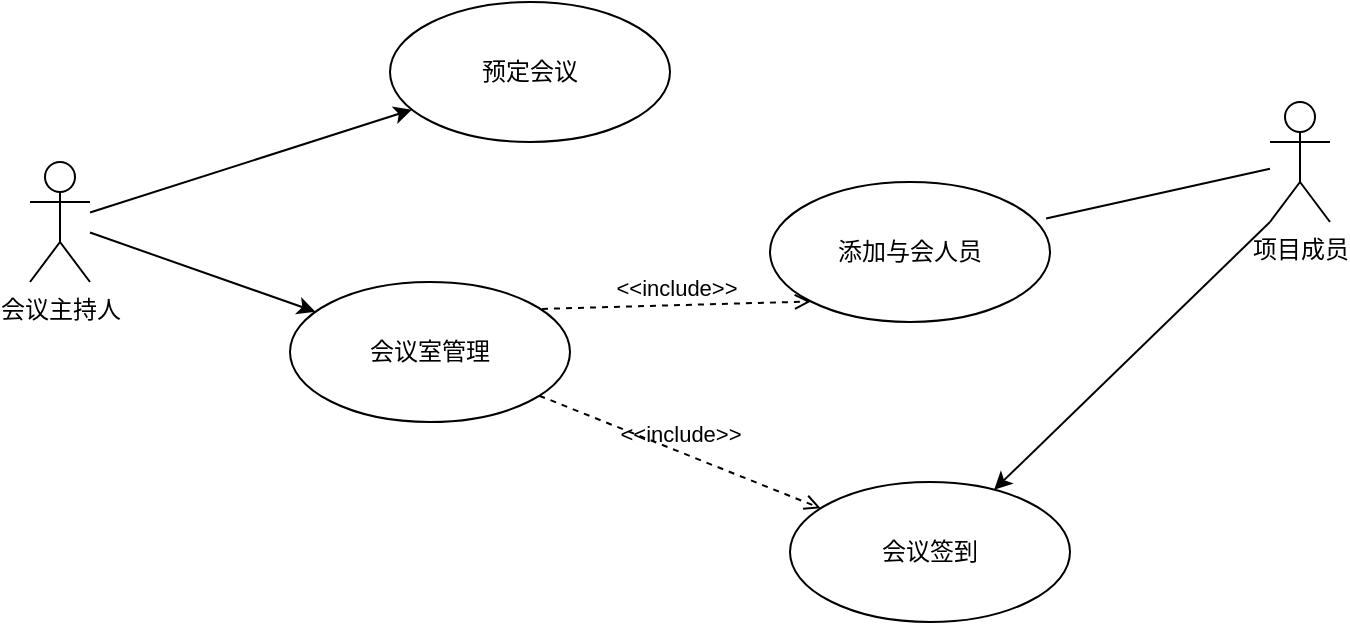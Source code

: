 <mxfile version="22.1.2" type="device">
  <diagram name="第 1 页" id="wVpAYVqgKlU2BSyeh4Ir">
    <mxGraphModel dx="964" dy="657" grid="1" gridSize="10" guides="1" tooltips="1" connect="1" arrows="1" fold="1" page="1" pageScale="1" pageWidth="827" pageHeight="1169" math="0" shadow="0">
      <root>
        <mxCell id="0" />
        <mxCell id="1" parent="0" />
        <mxCell id="Td3LOWsatYxlO6JrIiXO-4" value="&lt;font style=&quot;vertical-align: inherit;&quot;&gt;&lt;font style=&quot;vertical-align: inherit;&quot;&gt;预定会议&lt;br&gt;&lt;/font&gt;&lt;/font&gt;" style="ellipse;whiteSpace=wrap;html=1;" parent="1" vertex="1">
          <mxGeometry x="300" y="170" width="140" height="70" as="geometry" />
        </mxCell>
        <mxCell id="Td3LOWsatYxlO6JrIiXO-5" value="&lt;font style=&quot;vertical-align: inherit;&quot;&gt;&lt;font style=&quot;vertical-align: inherit;&quot;&gt;&lt;font style=&quot;vertical-align: inherit;&quot;&gt;&lt;font style=&quot;vertical-align: inherit;&quot;&gt;会议室管理&lt;/font&gt;&lt;/font&gt;&lt;br&gt;&lt;/font&gt;&lt;/font&gt;" style="ellipse;whiteSpace=wrap;html=1;" parent="1" vertex="1">
          <mxGeometry x="250" y="310" width="140" height="70" as="geometry" />
        </mxCell>
        <mxCell id="V7-b6AJY9DbrneXbvsfE-7" style="rounded=0;orthogonalLoop=1;jettySize=auto;html=1;" parent="1" source="V7-b6AJY9DbrneXbvsfE-1" target="Td3LOWsatYxlO6JrIiXO-5" edge="1">
          <mxGeometry relative="1" as="geometry" />
        </mxCell>
        <mxCell id="V7-b6AJY9DbrneXbvsfE-10" style="rounded=0;orthogonalLoop=1;jettySize=auto;html=1;" parent="1" source="V7-b6AJY9DbrneXbvsfE-1" target="Td3LOWsatYxlO6JrIiXO-4" edge="1">
          <mxGeometry relative="1" as="geometry" />
        </mxCell>
        <mxCell id="V7-b6AJY9DbrneXbvsfE-1" value="会议主持人&lt;br&gt;" style="shape=umlActor;verticalLabelPosition=bottom;verticalAlign=top;html=1;outlineConnect=0;" parent="1" vertex="1">
          <mxGeometry x="120" y="250" width="30" height="60" as="geometry" />
        </mxCell>
        <mxCell id="V7-b6AJY9DbrneXbvsfE-8" value="会议签到" style="ellipse;whiteSpace=wrap;html=1;" parent="1" vertex="1">
          <mxGeometry x="500" y="410" width="140" height="70" as="geometry" />
        </mxCell>
        <mxCell id="V7-b6AJY9DbrneXbvsfE-9" value="&amp;lt;&amp;lt;include&amp;gt;&amp;gt;" style="html=1;verticalAlign=bottom;labelBackgroundColor=none;endArrow=open;endFill=0;dashed=1;rounded=0;" parent="1" source="Td3LOWsatYxlO6JrIiXO-5" target="V7-b6AJY9DbrneXbvsfE-8" edge="1">
          <mxGeometry width="160" relative="1" as="geometry">
            <mxPoint x="440" y="350" as="sourcePoint" />
            <mxPoint x="530" y="340" as="targetPoint" />
          </mxGeometry>
        </mxCell>
        <mxCell id="V7-b6AJY9DbrneXbvsfE-19" style="rounded=0;orthogonalLoop=1;jettySize=auto;html=1;exitX=0;exitY=1;exitDx=0;exitDy=0;exitPerimeter=0;" parent="1" source="V7-b6AJY9DbrneXbvsfE-11" target="V7-b6AJY9DbrneXbvsfE-8" edge="1">
          <mxGeometry relative="1" as="geometry" />
        </mxCell>
        <mxCell id="V7-b6AJY9DbrneXbvsfE-11" value="项目成员" style="shape=umlActor;verticalLabelPosition=bottom;verticalAlign=top;html=1;" parent="1" vertex="1">
          <mxGeometry x="740" y="220" width="30" height="60" as="geometry" />
        </mxCell>
        <mxCell id="V7-b6AJY9DbrneXbvsfE-16" value="添加与会人员" style="ellipse;whiteSpace=wrap;html=1;" parent="1" vertex="1">
          <mxGeometry x="490" y="260" width="140" height="70" as="geometry" />
        </mxCell>
        <mxCell id="V7-b6AJY9DbrneXbvsfE-17" value="&amp;lt;&amp;lt;include&amp;gt;&amp;gt;" style="html=1;verticalAlign=bottom;labelBackgroundColor=none;endArrow=open;endFill=0;dashed=1;rounded=0;exitX=0.9;exitY=0.192;exitDx=0;exitDy=0;exitPerimeter=0;entryX=0;entryY=1;entryDx=0;entryDy=0;" parent="1" source="Td3LOWsatYxlO6JrIiXO-5" target="V7-b6AJY9DbrneXbvsfE-16" edge="1">
          <mxGeometry width="160" relative="1" as="geometry">
            <mxPoint x="330" y="340" as="sourcePoint" />
            <mxPoint x="490" y="340" as="targetPoint" />
          </mxGeometry>
        </mxCell>
        <mxCell id="V7-b6AJY9DbrneXbvsfE-18" value="" style="endArrow=none;html=1;rounded=0;exitX=0.986;exitY=0.261;exitDx=0;exitDy=0;exitPerimeter=0;" parent="1" source="V7-b6AJY9DbrneXbvsfE-16" target="V7-b6AJY9DbrneXbvsfE-11" edge="1">
          <mxGeometry width="50" height="50" relative="1" as="geometry">
            <mxPoint x="630" y="290" as="sourcePoint" />
            <mxPoint x="680" y="240" as="targetPoint" />
          </mxGeometry>
        </mxCell>
      </root>
    </mxGraphModel>
  </diagram>
</mxfile>
